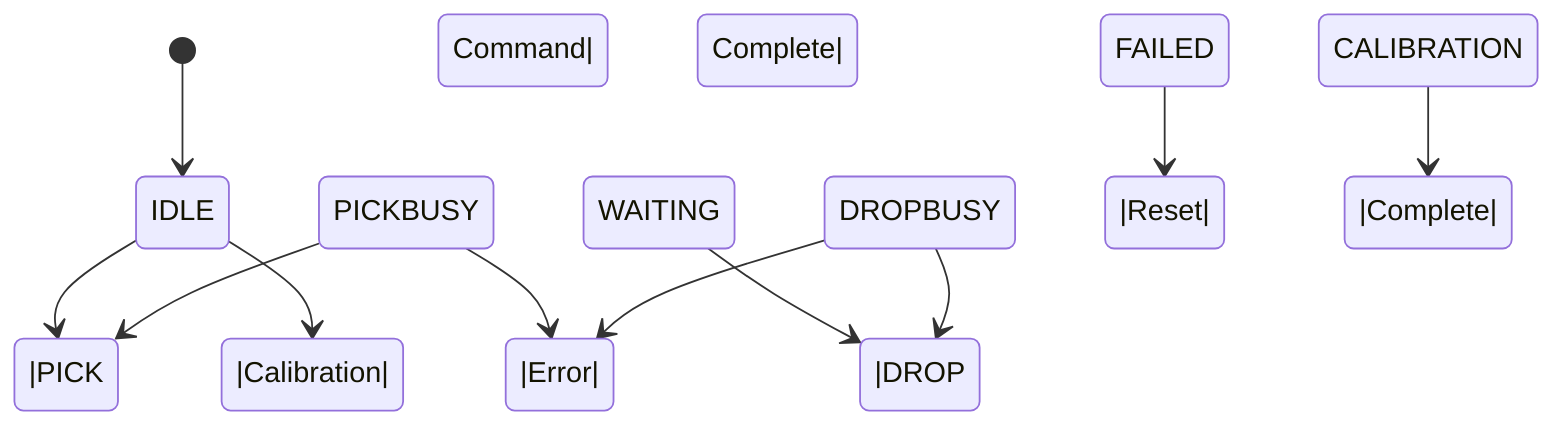 stateDiagram-v2
    [*] --> IDLE

    %% DPS Module Status Transitions
    IDLE -->|PICK Command| PICKBUSY
    PICKBUSY -->|PICK Complete| WAITING
    WAITING -->|DROP Command| DROPBUSY
    DROPBUSY -->|DROP Complete| IDLE

    %% Error States
    PICKBUSY -->|Error| FAILED
    DROPBUSY -->|Error| FAILED
    FAILED -->|Reset| IDLE

    %% Calibration
    IDLE -->|Calibration| CALIBRATION
    CALIBRATION -->|Complete| IDLE